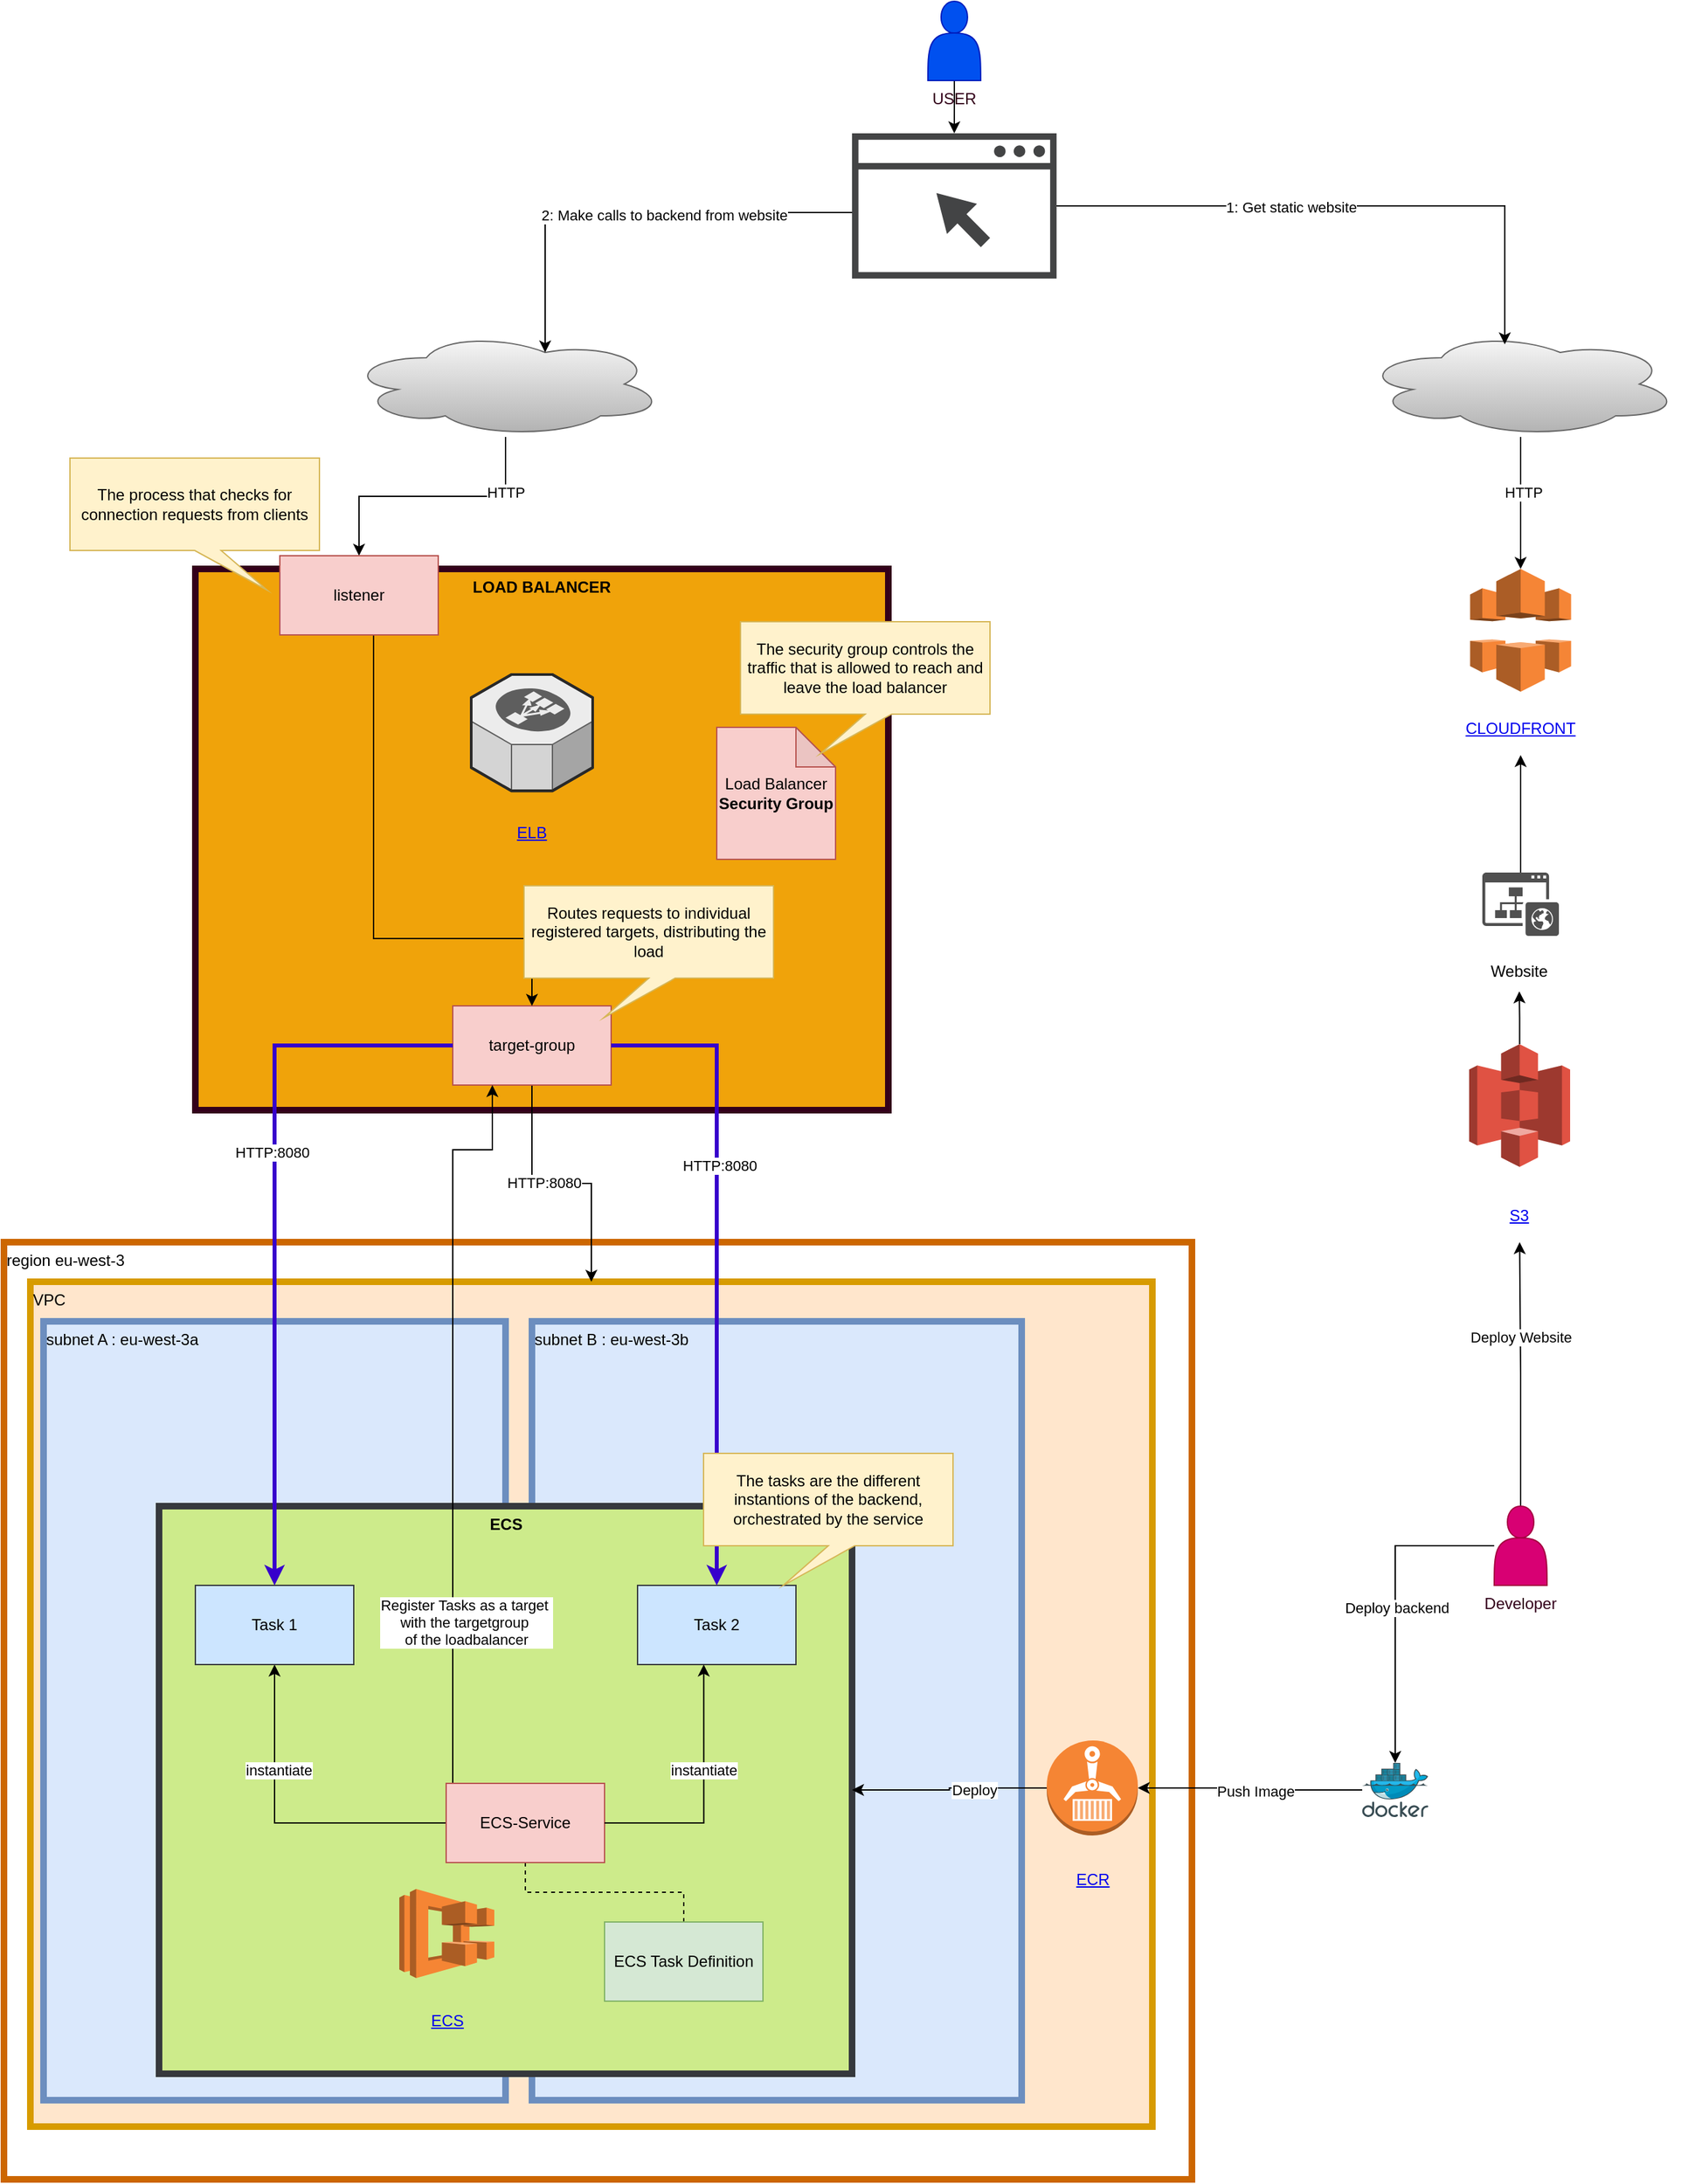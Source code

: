 <mxfile version="24.4.8" type="device">
  <diagram name="Page-1" id="UEdKXglhTP-OaEu2R145">
    <mxGraphModel dx="1595" dy="2144" grid="1" gridSize="10" guides="1" tooltips="1" connect="1" arrows="1" fold="1" page="1" pageScale="1" pageWidth="827" pageHeight="1169" math="0" shadow="0">
      <root>
        <mxCell id="0" />
        <mxCell id="1" parent="0" />
        <mxCell id="WlxnJ3prcomuWOl3AqG_-21" value="LOAD BALANCER" style="rounded=0;whiteSpace=wrap;html=1;fillColor=#f0a30a;fontColor=#000000;strokeColor=#33001A;strokeWidth=5;verticalAlign=top;fontStyle=1" vertex="1" parent="1">
          <mxGeometry x="165" y="-720" width="525" height="410" as="geometry" />
        </mxCell>
        <mxCell id="G2WtEdxQrT5y2wapdz2B-19" value="region eu-west-3" style="rounded=0;whiteSpace=wrap;html=1;strokeColor=#CC6600;strokeWidth=5;align=left;verticalAlign=top;" parent="1" vertex="1">
          <mxGeometry x="20" y="-210" width="900" height="710" as="geometry" />
        </mxCell>
        <mxCell id="G2WtEdxQrT5y2wapdz2B-16" value="VPC" style="rounded=0;whiteSpace=wrap;html=1;strokeColor=#d79b00;strokeWidth=5;align=left;verticalAlign=top;fillColor=#ffe6cc;" parent="1" vertex="1">
          <mxGeometry x="40" y="-180" width="850" height="640" as="geometry" />
        </mxCell>
        <mxCell id="G2WtEdxQrT5y2wapdz2B-17" value="subnet A : eu-west-3a" style="rounded=0;whiteSpace=wrap;html=1;strokeColor=#6c8ebf;strokeWidth=5;align=left;verticalAlign=top;fillColor=#dae8fc;" parent="1" vertex="1">
          <mxGeometry x="50" y="-150" width="350" height="590" as="geometry" />
        </mxCell>
        <mxCell id="G2WtEdxQrT5y2wapdz2B-18" value="subnet B : eu-west-3b" style="rounded=0;whiteSpace=wrap;html=1;strokeColor=#6c8ebf;strokeWidth=5;align=left;verticalAlign=top;fillColor=#dae8fc;" parent="1" vertex="1">
          <mxGeometry x="420" y="-150" width="371" height="590" as="geometry" />
        </mxCell>
        <mxCell id="WlxnJ3prcomuWOl3AqG_-25" style="edgeStyle=orthogonalEdgeStyle;rounded=0;orthogonalLoop=1;jettySize=auto;html=1;entryX=0.5;entryY=0;entryDx=0;entryDy=0;" edge="1" parent="1" source="G2WtEdxQrT5y2wapdz2B-20" target="WlxnJ3prcomuWOl3AqG_-19">
          <mxGeometry relative="1" as="geometry" />
        </mxCell>
        <mxCell id="WlxnJ3prcomuWOl3AqG_-56" value="HTTP" style="edgeLabel;html=1;align=center;verticalAlign=middle;resizable=0;points=[];" vertex="1" connectable="0" parent="WlxnJ3prcomuWOl3AqG_-25">
          <mxGeometry x="-0.588" relative="1" as="geometry">
            <mxPoint as="offset" />
          </mxGeometry>
        </mxCell>
        <mxCell id="G2WtEdxQrT5y2wapdz2B-20" value="" style="ellipse;shape=cloud;whiteSpace=wrap;html=1;fillColor=#f5f5f5;strokeColor=#666666;gradientColor=#b3b3b3;" parent="1" vertex="1">
          <mxGeometry x="280" y="-900" width="240" height="80" as="geometry" />
        </mxCell>
        <mxCell id="G2WtEdxQrT5y2wapdz2B-23" value="" style="group" parent="1" vertex="1" connectable="0">
          <mxGeometry x="374" y="-640" width="92" height="140" as="geometry" />
        </mxCell>
        <mxCell id="G2WtEdxQrT5y2wapdz2B-21" value="" style="verticalLabelPosition=bottom;html=1;verticalAlign=top;strokeWidth=1;align=center;outlineConnect=0;dashed=0;outlineConnect=0;shape=mxgraph.aws3d.elasticLoadBalancing;fillColor=#ECECEC;strokeColor=#5E5E5E;aspect=fixed;" parent="G2WtEdxQrT5y2wapdz2B-23" vertex="1">
          <mxGeometry width="92" height="88.17" as="geometry" />
        </mxCell>
        <UserObject label="ELB" link="https://docs.aws.amazon.com/elasticloadbalancing/latest/application/introduction.html" id="G2WtEdxQrT5y2wapdz2B-22">
          <mxCell style="text;html=1;strokeColor=none;fillColor=none;whiteSpace=wrap;align=center;verticalAlign=middle;fontColor=#0000EE;fontStyle=4;" parent="G2WtEdxQrT5y2wapdz2B-23" vertex="1">
            <mxGeometry x="16" y="100" width="60" height="40" as="geometry" />
          </mxCell>
        </UserObject>
        <mxCell id="G2WtEdxQrT5y2wapdz2B-27" style="edgeStyle=orthogonalEdgeStyle;rounded=0;orthogonalLoop=1;jettySize=auto;html=1;" parent="1" source="G2WtEdxQrT5y2wapdz2B-26" target="G2WtEdxQrT5y2wapdz2B-16" edge="1">
          <mxGeometry relative="1" as="geometry" />
        </mxCell>
        <mxCell id="WlxnJ3prcomuWOl3AqG_-23" value="HTTP:8080" style="edgeLabel;html=1;align=center;verticalAlign=middle;resizable=0;points=[];" vertex="1" connectable="0" parent="G2WtEdxQrT5y2wapdz2B-27">
          <mxGeometry x="-0.141" y="1" relative="1" as="geometry">
            <mxPoint as="offset" />
          </mxGeometry>
        </mxCell>
        <mxCell id="G2WtEdxQrT5y2wapdz2B-26" value="target-group" style="rounded=0;whiteSpace=wrap;html=1;fillColor=#f8cecc;strokeColor=#b85450;" parent="1" vertex="1">
          <mxGeometry x="360" y="-389" width="120" height="60" as="geometry" />
        </mxCell>
        <mxCell id="WlxnJ3prcomuWOl3AqG_-3" value="" style="group" vertex="1" connectable="0" parent="1">
          <mxGeometry x="1130" y="-360" width="76.5" height="150" as="geometry" />
        </mxCell>
        <mxCell id="WlxnJ3prcomuWOl3AqG_-1" value="" style="outlineConnect=0;dashed=0;verticalLabelPosition=bottom;verticalAlign=top;align=center;html=1;shape=mxgraph.aws3.s3;fillColor=#E05243;gradientColor=none;" vertex="1" parent="WlxnJ3prcomuWOl3AqG_-3">
          <mxGeometry width="76.5" height="93" as="geometry" />
        </mxCell>
        <UserObject label="S3" link="https://aws.amazon.com/s3/" id="WlxnJ3prcomuWOl3AqG_-2">
          <mxCell style="text;html=1;strokeColor=none;fillColor=none;whiteSpace=wrap;align=center;verticalAlign=middle;fontColor=#0000EE;fontStyle=4;" vertex="1" parent="WlxnJ3prcomuWOl3AqG_-3">
            <mxGeometry x="8.25" y="110" width="60" height="40" as="geometry" />
          </mxCell>
        </UserObject>
        <mxCell id="WlxnJ3prcomuWOl3AqG_-7" value="" style="group" vertex="1" connectable="0" parent="1">
          <mxGeometry x="1130.75" y="-720" width="76.5" height="141" as="geometry" />
        </mxCell>
        <mxCell id="WlxnJ3prcomuWOl3AqG_-5" value="" style="outlineConnect=0;dashed=0;verticalLabelPosition=bottom;verticalAlign=top;align=center;html=1;shape=mxgraph.aws3.cloudfront;fillColor=#F58536;gradientColor=none;" vertex="1" parent="WlxnJ3prcomuWOl3AqG_-7">
          <mxGeometry width="76.5" height="93" as="geometry" />
        </mxCell>
        <UserObject label="CLOUDFRONT" link="https://docs.aws.amazon.com/cloudfront/" id="WlxnJ3prcomuWOl3AqG_-6">
          <mxCell style="text;html=1;strokeColor=none;fillColor=none;whiteSpace=wrap;align=center;verticalAlign=middle;fontColor=#0000EE;fontStyle=4;" vertex="1" parent="WlxnJ3prcomuWOl3AqG_-7">
            <mxGeometry x="8.25" y="101" width="60" height="40" as="geometry" />
          </mxCell>
        </UserObject>
        <mxCell id="WlxnJ3prcomuWOl3AqG_-9" style="edgeStyle=orthogonalEdgeStyle;rounded=0;orthogonalLoop=1;jettySize=auto;html=1;" edge="1" parent="1" source="WlxnJ3prcomuWOl3AqG_-1" target="WlxnJ3prcomuWOl3AqG_-8">
          <mxGeometry relative="1" as="geometry" />
        </mxCell>
        <mxCell id="WlxnJ3prcomuWOl3AqG_-10" value="" style="group" vertex="1" connectable="0" parent="1">
          <mxGeometry x="1138" y="-490" width="60" height="90" as="geometry" />
        </mxCell>
        <mxCell id="WlxnJ3prcomuWOl3AqG_-4" value="" style="sketch=0;pointerEvents=1;shadow=0;dashed=0;html=1;strokeColor=none;fillColor=#505050;labelPosition=center;verticalLabelPosition=bottom;verticalAlign=top;outlineConnect=0;align=center;shape=mxgraph.office.sites.website_public;" vertex="1" parent="WlxnJ3prcomuWOl3AqG_-10">
          <mxGeometry x="2" width="58" height="48" as="geometry" />
        </mxCell>
        <mxCell id="WlxnJ3prcomuWOl3AqG_-8" value="Website" style="text;html=1;align=center;verticalAlign=middle;whiteSpace=wrap;rounded=0;" vertex="1" parent="WlxnJ3prcomuWOl3AqG_-10">
          <mxGeometry y="60" width="60" height="30" as="geometry" />
        </mxCell>
        <mxCell id="WlxnJ3prcomuWOl3AqG_-11" style="edgeStyle=orthogonalEdgeStyle;rounded=0;orthogonalLoop=1;jettySize=auto;html=1;entryX=0.5;entryY=1;entryDx=0;entryDy=0;" edge="1" parent="1" source="WlxnJ3prcomuWOl3AqG_-4" target="WlxnJ3prcomuWOl3AqG_-6">
          <mxGeometry relative="1" as="geometry" />
        </mxCell>
        <mxCell id="WlxnJ3prcomuWOl3AqG_-18" value="" style="group" vertex="1" connectable="0" parent="1">
          <mxGeometry x="560" y="-680" width="207" height="180" as="geometry" />
        </mxCell>
        <mxCell id="G2WtEdxQrT5y2wapdz2B-24" value="Load Balancer &lt;b&gt;Security Group&lt;/b&gt;" style="shape=note;whiteSpace=wrap;html=1;backgroundOutline=1;darkOpacity=0.05;fillColor=#f8cecc;strokeColor=#b85450;" parent="WlxnJ3prcomuWOl3AqG_-18" vertex="1">
          <mxGeometry y="80" width="90" height="100" as="geometry" />
        </mxCell>
        <mxCell id="WlxnJ3prcomuWOl3AqG_-17" value="The security group controls the traffic that is allowed to reach and leave the load balancer" style="shape=callout;whiteSpace=wrap;html=1;perimeter=calloutPerimeter;fillColor=#fff2cc;strokeColor=#d6b656;position2=0.32;" vertex="1" parent="WlxnJ3prcomuWOl3AqG_-18">
          <mxGeometry x="18" width="189" height="100" as="geometry" />
        </mxCell>
        <mxCell id="WlxnJ3prcomuWOl3AqG_-20" style="edgeStyle=orthogonalEdgeStyle;rounded=0;orthogonalLoop=1;jettySize=auto;html=1;entryX=0.5;entryY=0;entryDx=0;entryDy=0;" edge="1" parent="1" source="WlxnJ3prcomuWOl3AqG_-19" target="G2WtEdxQrT5y2wapdz2B-26">
          <mxGeometry relative="1" as="geometry">
            <Array as="points">
              <mxPoint x="300" y="-440" />
              <mxPoint x="420" y="-440" />
            </Array>
          </mxGeometry>
        </mxCell>
        <mxCell id="WlxnJ3prcomuWOl3AqG_-19" value="listener" style="rounded=0;whiteSpace=wrap;html=1;fillColor=#f8cecc;strokeColor=#b85450;" vertex="1" parent="1">
          <mxGeometry x="229" y="-730" width="120" height="60" as="geometry" />
        </mxCell>
        <mxCell id="WlxnJ3prcomuWOl3AqG_-24" value="The process that checks for connection requests from clients" style="shape=callout;whiteSpace=wrap;html=1;perimeter=calloutPerimeter;fillColor=#fff2cc;strokeColor=#d6b656;position2=0.79;" vertex="1" parent="1">
          <mxGeometry x="70" y="-804" width="189" height="100" as="geometry" />
        </mxCell>
        <mxCell id="WlxnJ3prcomuWOl3AqG_-26" value="ECS" style="rounded=0;whiteSpace=wrap;html=1;fillColor=#cdeb8b;strokeColor=#36393d;strokeWidth=5;verticalAlign=top;fontStyle=1" vertex="1" parent="1">
          <mxGeometry x="137.5" y="-10" width="525" height="430" as="geometry" />
        </mxCell>
        <mxCell id="G2WtEdxQrT5y2wapdz2B-7" value="" style="group" parent="1" vertex="1" connectable="0">
          <mxGeometry x="319.5" y="280" width="72" height="120" as="geometry" />
        </mxCell>
        <mxCell id="G2WtEdxQrT5y2wapdz2B-1" value="" style="outlineConnect=0;dashed=0;verticalLabelPosition=bottom;verticalAlign=top;align=center;html=1;shape=mxgraph.aws3.ecs;fillColor=#F58534;gradientColor=none;" parent="G2WtEdxQrT5y2wapdz2B-7" vertex="1">
          <mxGeometry width="72" height="67.5" as="geometry" />
        </mxCell>
        <UserObject label="ECS" link="https://aws.amazon.com/ecs/" id="G2WtEdxQrT5y2wapdz2B-5">
          <mxCell style="text;html=1;strokeColor=none;fillColor=none;whiteSpace=wrap;align=center;verticalAlign=middle;fontColor=#0000EE;fontStyle=4;" parent="G2WtEdxQrT5y2wapdz2B-7" vertex="1">
            <mxGeometry x="6" y="80" width="60" height="40" as="geometry" />
          </mxCell>
        </UserObject>
        <mxCell id="G2WtEdxQrT5y2wapdz2B-10" value="" style="group" parent="1" vertex="1" connectable="0">
          <mxGeometry x="810.0" y="167.5" width="69" height="125" as="geometry" />
        </mxCell>
        <mxCell id="G2WtEdxQrT5y2wapdz2B-8" value="" style="outlineConnect=0;dashed=0;verticalLabelPosition=bottom;verticalAlign=top;align=center;html=1;shape=mxgraph.aws3.ecr;fillColor=#F58534;gradientColor=none;" parent="G2WtEdxQrT5y2wapdz2B-10" vertex="1">
          <mxGeometry width="69" height="72" as="geometry" />
        </mxCell>
        <UserObject label="ECR" link="https://aws.amazon.com/ecr/" id="G2WtEdxQrT5y2wapdz2B-9">
          <mxCell style="text;html=1;strokeColor=none;fillColor=none;whiteSpace=wrap;align=center;verticalAlign=middle;fontColor=#0000EE;fontStyle=4;" parent="G2WtEdxQrT5y2wapdz2B-10" vertex="1">
            <mxGeometry x="4.5" y="85" width="60" height="40" as="geometry" />
          </mxCell>
        </UserObject>
        <mxCell id="G2WtEdxQrT5y2wapdz2B-12" style="edgeStyle=orthogonalEdgeStyle;rounded=0;orthogonalLoop=1;jettySize=auto;html=1;entryX=1;entryY=0.5;entryDx=0;entryDy=0;entryPerimeter=0;" parent="1" source="G2WtEdxQrT5y2wapdz2B-11" target="G2WtEdxQrT5y2wapdz2B-8" edge="1">
          <mxGeometry relative="1" as="geometry" />
        </mxCell>
        <mxCell id="G2WtEdxQrT5y2wapdz2B-13" value="Push Image" style="edgeLabel;html=1;align=center;verticalAlign=middle;resizable=0;points=[];" parent="G2WtEdxQrT5y2wapdz2B-12" vertex="1" connectable="0">
          <mxGeometry x="-0.048" y="1" relative="1" as="geometry">
            <mxPoint as="offset" />
          </mxGeometry>
        </mxCell>
        <mxCell id="G2WtEdxQrT5y2wapdz2B-11" value="" style="image;sketch=0;aspect=fixed;html=1;points=[];align=center;fontSize=12;image=img/lib/mscae/Docker.svg;" parent="1" vertex="1">
          <mxGeometry x="1049" y="184.5" width="50" height="41" as="geometry" />
        </mxCell>
        <mxCell id="G2WtEdxQrT5y2wapdz2B-14" style="edgeStyle=orthogonalEdgeStyle;rounded=0;orthogonalLoop=1;jettySize=auto;html=1;entryX=1;entryY=0.5;entryDx=0;entryDy=0;" parent="1" source="G2WtEdxQrT5y2wapdz2B-8" target="WlxnJ3prcomuWOl3AqG_-26" edge="1">
          <mxGeometry relative="1" as="geometry" />
        </mxCell>
        <mxCell id="G2WtEdxQrT5y2wapdz2B-15" value="Deploy" style="edgeLabel;html=1;align=center;verticalAlign=middle;resizable=0;points=[];" parent="G2WtEdxQrT5y2wapdz2B-14" vertex="1" connectable="0">
          <mxGeometry x="-0.252" y="1" relative="1" as="geometry">
            <mxPoint as="offset" />
          </mxGeometry>
        </mxCell>
        <mxCell id="WlxnJ3prcomuWOl3AqG_-28" style="edgeStyle=orthogonalEdgeStyle;rounded=0;orthogonalLoop=1;jettySize=auto;html=1;endArrow=none;endFill=0;dashed=1;" edge="1" parent="1" source="WlxnJ3prcomuWOl3AqG_-12" target="WlxnJ3prcomuWOl3AqG_-27">
          <mxGeometry relative="1" as="geometry" />
        </mxCell>
        <mxCell id="WlxnJ3prcomuWOl3AqG_-12" value="ECS Task Definition" style="rounded=0;whiteSpace=wrap;html=1;fillColor=#d5e8d4;strokeColor=#82b366;" vertex="1" parent="1">
          <mxGeometry x="475" y="305" width="120" height="60" as="geometry" />
        </mxCell>
        <mxCell id="WlxnJ3prcomuWOl3AqG_-29" style="edgeStyle=orthogonalEdgeStyle;rounded=0;orthogonalLoop=1;jettySize=auto;html=1;entryX=0.25;entryY=1;entryDx=0;entryDy=0;" edge="1" parent="1" source="WlxnJ3prcomuWOl3AqG_-27" target="G2WtEdxQrT5y2wapdz2B-26">
          <mxGeometry relative="1" as="geometry">
            <mxPoint x="350" y="-270" as="targetPoint" />
            <Array as="points">
              <mxPoint x="360" y="-280" />
              <mxPoint x="390" y="-280" />
            </Array>
          </mxGeometry>
        </mxCell>
        <mxCell id="WlxnJ3prcomuWOl3AqG_-32" value="Register Tasks as a target&amp;nbsp;&lt;div&gt;with the targetgroup&amp;nbsp;&lt;/div&gt;&lt;div&gt;of the loadbalancer&lt;/div&gt;" style="edgeLabel;html=1;align=center;verticalAlign=middle;resizable=0;points=[];" vertex="1" connectable="0" parent="WlxnJ3prcomuWOl3AqG_-29">
          <mxGeometry x="0.526" y="-2" relative="1" as="geometry">
            <mxPoint x="8" y="304" as="offset" />
          </mxGeometry>
        </mxCell>
        <mxCell id="WlxnJ3prcomuWOl3AqG_-35" style="edgeStyle=orthogonalEdgeStyle;rounded=0;orthogonalLoop=1;jettySize=auto;html=1;entryX=0.5;entryY=1;entryDx=0;entryDy=0;" edge="1" parent="1" source="WlxnJ3prcomuWOl3AqG_-27" target="WlxnJ3prcomuWOl3AqG_-34">
          <mxGeometry relative="1" as="geometry" />
        </mxCell>
        <mxCell id="WlxnJ3prcomuWOl3AqG_-37" value="instantiate" style="edgeLabel;html=1;align=center;verticalAlign=middle;resizable=0;points=[];" vertex="1" connectable="0" parent="WlxnJ3prcomuWOl3AqG_-35">
          <mxGeometry x="0.36" y="-3" relative="1" as="geometry">
            <mxPoint as="offset" />
          </mxGeometry>
        </mxCell>
        <mxCell id="WlxnJ3prcomuWOl3AqG_-27" value="ECS-Service" style="rounded=0;whiteSpace=wrap;html=1;fillColor=#f8cecc;strokeColor=#b85450;" vertex="1" parent="1">
          <mxGeometry x="355" y="200" width="120" height="60" as="geometry" />
        </mxCell>
        <mxCell id="WlxnJ3prcomuWOl3AqG_-31" value="Routes requests to individual registered targets, distributing the load" style="shape=callout;whiteSpace=wrap;html=1;perimeter=calloutPerimeter;fillColor=#fff2cc;strokeColor=#d6b656;position2=0.32;" vertex="1" parent="1">
          <mxGeometry x="414" y="-480" width="189" height="100" as="geometry" />
        </mxCell>
        <mxCell id="WlxnJ3prcomuWOl3AqG_-33" value="Task 2" style="rounded=0;whiteSpace=wrap;html=1;fillColor=#cce5ff;strokeColor=#36393d;" vertex="1" parent="1">
          <mxGeometry x="500" y="50" width="120" height="60" as="geometry" />
        </mxCell>
        <mxCell id="WlxnJ3prcomuWOl3AqG_-34" value="Task 1" style="rounded=0;whiteSpace=wrap;html=1;fillColor=#cce5ff;strokeColor=#36393d;" vertex="1" parent="1">
          <mxGeometry x="165" y="50" width="120" height="60" as="geometry" />
        </mxCell>
        <mxCell id="WlxnJ3prcomuWOl3AqG_-36" style="edgeStyle=orthogonalEdgeStyle;rounded=0;orthogonalLoop=1;jettySize=auto;html=1;entryX=0.786;entryY=0.279;entryDx=0;entryDy=0;entryPerimeter=0;" edge="1" parent="1" source="WlxnJ3prcomuWOl3AqG_-27" target="WlxnJ3prcomuWOl3AqG_-26">
          <mxGeometry relative="1" as="geometry">
            <Array as="points">
              <mxPoint x="550" y="230" />
            </Array>
          </mxGeometry>
        </mxCell>
        <mxCell id="WlxnJ3prcomuWOl3AqG_-38" value="instantiate" style="edgeLabel;html=1;align=center;verticalAlign=middle;resizable=0;points=[];" vertex="1" connectable="0" parent="WlxnJ3prcomuWOl3AqG_-36">
          <mxGeometry x="0.18" relative="1" as="geometry">
            <mxPoint as="offset" />
          </mxGeometry>
        </mxCell>
        <mxCell id="WlxnJ3prcomuWOl3AqG_-39" style="edgeStyle=orthogonalEdgeStyle;rounded=0;orthogonalLoop=1;jettySize=auto;html=1;strokeWidth=3;fillColor=#6a00ff;strokeColor=#3700CC;" edge="1" parent="1" source="G2WtEdxQrT5y2wapdz2B-26" target="WlxnJ3prcomuWOl3AqG_-33">
          <mxGeometry relative="1" as="geometry" />
        </mxCell>
        <mxCell id="WlxnJ3prcomuWOl3AqG_-59" value="HTTP:8080" style="edgeLabel;html=1;align=center;verticalAlign=middle;resizable=0;points=[];" vertex="1" connectable="0" parent="WlxnJ3prcomuWOl3AqG_-39">
          <mxGeometry x="-0.3" y="2" relative="1" as="geometry">
            <mxPoint as="offset" />
          </mxGeometry>
        </mxCell>
        <mxCell id="WlxnJ3prcomuWOl3AqG_-40" style="edgeStyle=orthogonalEdgeStyle;rounded=0;orthogonalLoop=1;jettySize=auto;html=1;strokeWidth=3;fillColor=#6a00ff;strokeColor=#3700CC;" edge="1" parent="1" source="G2WtEdxQrT5y2wapdz2B-26" target="WlxnJ3prcomuWOl3AqG_-34">
          <mxGeometry relative="1" as="geometry" />
        </mxCell>
        <mxCell id="WlxnJ3prcomuWOl3AqG_-58" value="HTTP:8080" style="edgeLabel;html=1;align=center;verticalAlign=middle;resizable=0;points=[];" vertex="1" connectable="0" parent="WlxnJ3prcomuWOl3AqG_-40">
          <mxGeometry x="-0.205" y="-2" relative="1" as="geometry">
            <mxPoint as="offset" />
          </mxGeometry>
        </mxCell>
        <mxCell id="WlxnJ3prcomuWOl3AqG_-41" value="The tasks are the different instantions of the backend, orchestrated by the service" style="shape=callout;whiteSpace=wrap;html=1;perimeter=calloutPerimeter;fillColor=#fff2cc;strokeColor=#d6b656;position2=0.32;" vertex="1" parent="1">
          <mxGeometry x="550" y="-50" width="189" height="100" as="geometry" />
        </mxCell>
        <mxCell id="WlxnJ3prcomuWOl3AqG_-42" value="" style="ellipse;shape=cloud;whiteSpace=wrap;html=1;fillColor=#f5f5f5;strokeColor=#666666;gradientColor=#b3b3b3;" vertex="1" parent="1">
          <mxGeometry x="1049" y="-900" width="240" height="80" as="geometry" />
        </mxCell>
        <mxCell id="WlxnJ3prcomuWOl3AqG_-43" style="edgeStyle=orthogonalEdgeStyle;rounded=0;orthogonalLoop=1;jettySize=auto;html=1;entryX=0.5;entryY=0;entryDx=0;entryDy=0;entryPerimeter=0;" edge="1" parent="1" source="WlxnJ3prcomuWOl3AqG_-42" target="WlxnJ3prcomuWOl3AqG_-5">
          <mxGeometry relative="1" as="geometry" />
        </mxCell>
        <mxCell id="WlxnJ3prcomuWOl3AqG_-57" value="HTTP" style="edgeLabel;html=1;align=center;verticalAlign=middle;resizable=0;points=[];" vertex="1" connectable="0" parent="WlxnJ3prcomuWOl3AqG_-43">
          <mxGeometry x="-0.157" y="2" relative="1" as="geometry">
            <mxPoint as="offset" />
          </mxGeometry>
        </mxCell>
        <mxCell id="WlxnJ3prcomuWOl3AqG_-44" value="" style="sketch=0;pointerEvents=1;shadow=0;dashed=0;html=1;strokeColor=none;fillColor=#434445;aspect=fixed;labelPosition=center;verticalLabelPosition=bottom;verticalAlign=top;align=center;outlineConnect=0;shape=mxgraph.vvd.web_browser;" vertex="1" parent="1">
          <mxGeometry x="662.5" y="-1050" width="154.93" height="110" as="geometry" />
        </mxCell>
        <mxCell id="WlxnJ3prcomuWOl3AqG_-46" style="edgeStyle=orthogonalEdgeStyle;rounded=0;orthogonalLoop=1;jettySize=auto;html=1;" edge="1" parent="1" source="WlxnJ3prcomuWOl3AqG_-45" target="WlxnJ3prcomuWOl3AqG_-44">
          <mxGeometry relative="1" as="geometry" />
        </mxCell>
        <mxCell id="WlxnJ3prcomuWOl3AqG_-45" value="USER" style="shape=actor;whiteSpace=wrap;html=1;fillColor=#0050ef;fontColor=#33001A;strokeColor=#001DBC;verticalAlign=top;labelPosition=center;verticalLabelPosition=bottom;align=center;" vertex="1" parent="1">
          <mxGeometry x="719.96" y="-1150" width="40" height="60" as="geometry" />
        </mxCell>
        <mxCell id="WlxnJ3prcomuWOl3AqG_-47" style="edgeStyle=orthogonalEdgeStyle;rounded=0;orthogonalLoop=1;jettySize=auto;html=1;entryX=0.45;entryY=0.123;entryDx=0;entryDy=0;entryPerimeter=0;" edge="1" parent="1" source="WlxnJ3prcomuWOl3AqG_-44" target="WlxnJ3prcomuWOl3AqG_-42">
          <mxGeometry relative="1" as="geometry" />
        </mxCell>
        <mxCell id="WlxnJ3prcomuWOl3AqG_-48" value="1: Get static website" style="edgeLabel;html=1;align=center;verticalAlign=middle;resizable=0;points=[];" vertex="1" connectable="0" parent="WlxnJ3prcomuWOl3AqG_-47">
          <mxGeometry x="-0.203" y="-1" relative="1" as="geometry">
            <mxPoint as="offset" />
          </mxGeometry>
        </mxCell>
        <mxCell id="WlxnJ3prcomuWOl3AqG_-49" style="edgeStyle=orthogonalEdgeStyle;rounded=0;orthogonalLoop=1;jettySize=auto;html=1;entryX=0.625;entryY=0.2;entryDx=0;entryDy=0;entryPerimeter=0;" edge="1" parent="1" source="WlxnJ3prcomuWOl3AqG_-44" target="G2WtEdxQrT5y2wapdz2B-20">
          <mxGeometry relative="1" as="geometry">
            <Array as="points">
              <mxPoint x="430" y="-990" />
            </Array>
          </mxGeometry>
        </mxCell>
        <mxCell id="WlxnJ3prcomuWOl3AqG_-50" value="2: Make calls to backend from website" style="edgeLabel;html=1;align=center;verticalAlign=middle;resizable=0;points=[];" vertex="1" connectable="0" parent="WlxnJ3prcomuWOl3AqG_-49">
          <mxGeometry x="-0.155" y="2" relative="1" as="geometry">
            <mxPoint as="offset" />
          </mxGeometry>
        </mxCell>
        <mxCell id="WlxnJ3prcomuWOl3AqG_-52" style="edgeStyle=orthogonalEdgeStyle;rounded=0;orthogonalLoop=1;jettySize=auto;html=1;" edge="1" parent="1" source="WlxnJ3prcomuWOl3AqG_-51" target="G2WtEdxQrT5y2wapdz2B-11">
          <mxGeometry relative="1" as="geometry" />
        </mxCell>
        <mxCell id="WlxnJ3prcomuWOl3AqG_-53" value="Deploy backend" style="edgeLabel;html=1;align=center;verticalAlign=middle;resizable=0;points=[];" vertex="1" connectable="0" parent="WlxnJ3prcomuWOl3AqG_-52">
          <mxGeometry x="0.013" y="1" relative="1" as="geometry">
            <mxPoint as="offset" />
          </mxGeometry>
        </mxCell>
        <mxCell id="WlxnJ3prcomuWOl3AqG_-54" style="edgeStyle=orthogonalEdgeStyle;rounded=0;orthogonalLoop=1;jettySize=auto;html=1;entryX=0.5;entryY=1;entryDx=0;entryDy=0;" edge="1" parent="1" source="WlxnJ3prcomuWOl3AqG_-51" target="WlxnJ3prcomuWOl3AqG_-2">
          <mxGeometry relative="1" as="geometry" />
        </mxCell>
        <mxCell id="WlxnJ3prcomuWOl3AqG_-55" value="Deploy Website" style="edgeLabel;html=1;align=center;verticalAlign=middle;resizable=0;points=[];" vertex="1" connectable="0" parent="WlxnJ3prcomuWOl3AqG_-54">
          <mxGeometry x="0.283" relative="1" as="geometry">
            <mxPoint as="offset" />
          </mxGeometry>
        </mxCell>
        <mxCell id="WlxnJ3prcomuWOl3AqG_-51" value="Developer" style="shape=actor;whiteSpace=wrap;html=1;fillColor=#d80073;fontColor=#33001A;strokeColor=#A50040;verticalAlign=top;labelPosition=center;verticalLabelPosition=bottom;align=center;" vertex="1" parent="1">
          <mxGeometry x="1149" y="-10" width="40" height="60" as="geometry" />
        </mxCell>
      </root>
    </mxGraphModel>
  </diagram>
</mxfile>
